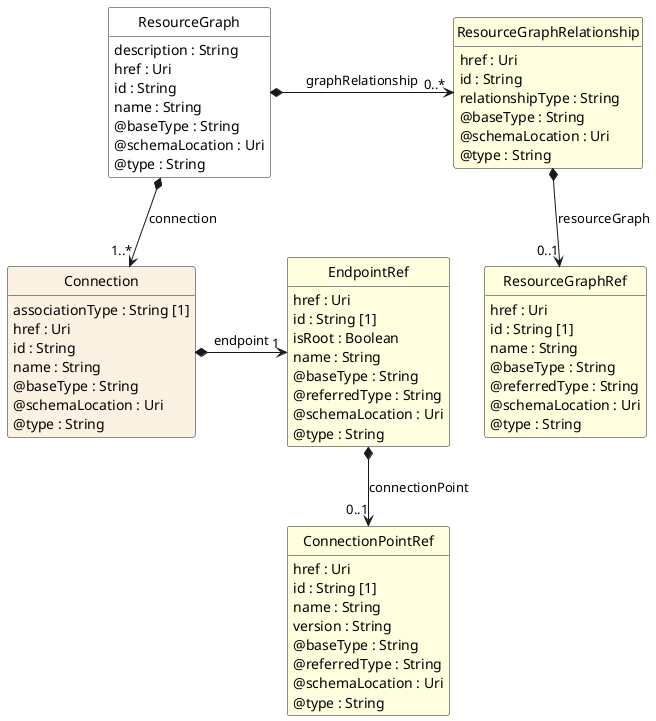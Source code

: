 @startuml
hide circle
hide methods
hide stereotype
show <<Enumeration>> stereotype
skinparam class {
   BackgroundColor<<Enumeration>> #E6F5F7
   BackgroundColor<<Ref>> #FFFFE0
   BackgroundColor<<Pivot>> #FFFFFFF
   BackgroundColor<<SimpleType>> #E2F0DA
   BackgroundColor #FCF2E3
}

class ResourceGraph <<Pivot>> {
    description : String
    href : Uri
    id : String
    name : String
    @baseType : String
    @schemaLocation : Uri
    @type : String
}

class ResourceGraphRelationship  <<Ref>> {
    href : Uri
    id : String
    relationshipType : String
    @baseType : String
    @schemaLocation : Uri
    @type : String
}

class ResourceGraphRef  <<Ref>> {
    href : Uri
    id : String [1]
    name : String
    @baseType : String
    @referredType : String
    @schemaLocation : Uri
    @type : String
}

class Connection  {
    associationType : String [1]
    href : Uri
    id : String
    name : String
    @baseType : String
    @schemaLocation : Uri
    @type : String
}

class EndpointRef  <<Ref>> {
    href : Uri
    id : String [1]
    isRoot : Boolean
    name : String
    @baseType : String
    @referredType : String
    @schemaLocation : Uri
    @type : String
}

class ConnectionPointRef  <<Ref>> {
    href : Uri
    id : String [1]
    name : String
    version : String
    @baseType : String
    @referredType : String
    @schemaLocation : Uri
    @type : String
}

ResourceGraph *-right-> "0..*" ResourceGraphRelationship : graphRelationship

ResourceGraph *-->  "1..*" Connection : connection

ResourceGraphRelationship *-->  "0..1" ResourceGraphRef : resourceGraph

Connection *-right-> "1" EndpointRef : endpoint

EndpointRef *-->  "0..1" ConnectionPointRef : connectionPoint

@enduml